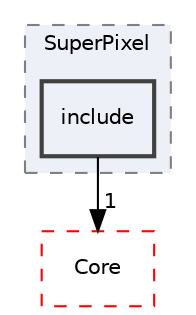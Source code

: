 digraph "include"
{
 // LATEX_PDF_SIZE
  edge [fontname="Helvetica",fontsize="10",labelfontname="Helvetica",labelfontsize="10"];
  node [fontname="Helvetica",fontsize="10",shape=record];
  compound=true
  subgraph clusterdir_68a16094ff467ee0378cdee2e9e5c31e {
    graph [ bgcolor="#edf0f7", pencolor="grey50", style="filled,dashed,", label="SuperPixel", fontname="Helvetica", fontsize="10", URL="dir_68a16094ff467ee0378cdee2e9e5c31e.html"]
  dir_7800fb6751c1b701fde8b95c49c00a21 [shape=box, label="include", style="filled,bold,", fillcolor="#edf0f7", color="grey25", URL="dir_7800fb6751c1b701fde8b95c49c00a21.html"];
  }
  dir_cac7f9cecb9aa42a0bd05452dddd8a21 [shape=box, label="Core", style="dashed,", fillcolor="#edf0f7", color="red", URL="dir_cac7f9cecb9aa42a0bd05452dddd8a21.html"];
  dir_7800fb6751c1b701fde8b95c49c00a21->dir_cac7f9cecb9aa42a0bd05452dddd8a21 [headlabel="1", labeldistance=1.5 headhref="dir_000172_000014.html"];
}
